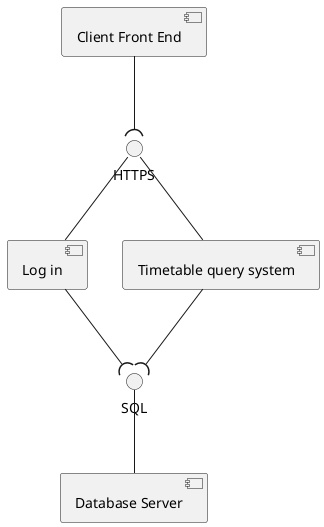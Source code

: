 @startuml 

[Client Front End] as User
[Log in] as Li
[Timetable query system] as System
[Database Server] as DataBase

interface HTTPS as HTTPS
interface SQL as SQL

User --( HTTPS
HTTPS -- System
HTTPS -- Li
Li --( SQL
System --( SQL
SQL -- DataBase

@enduml